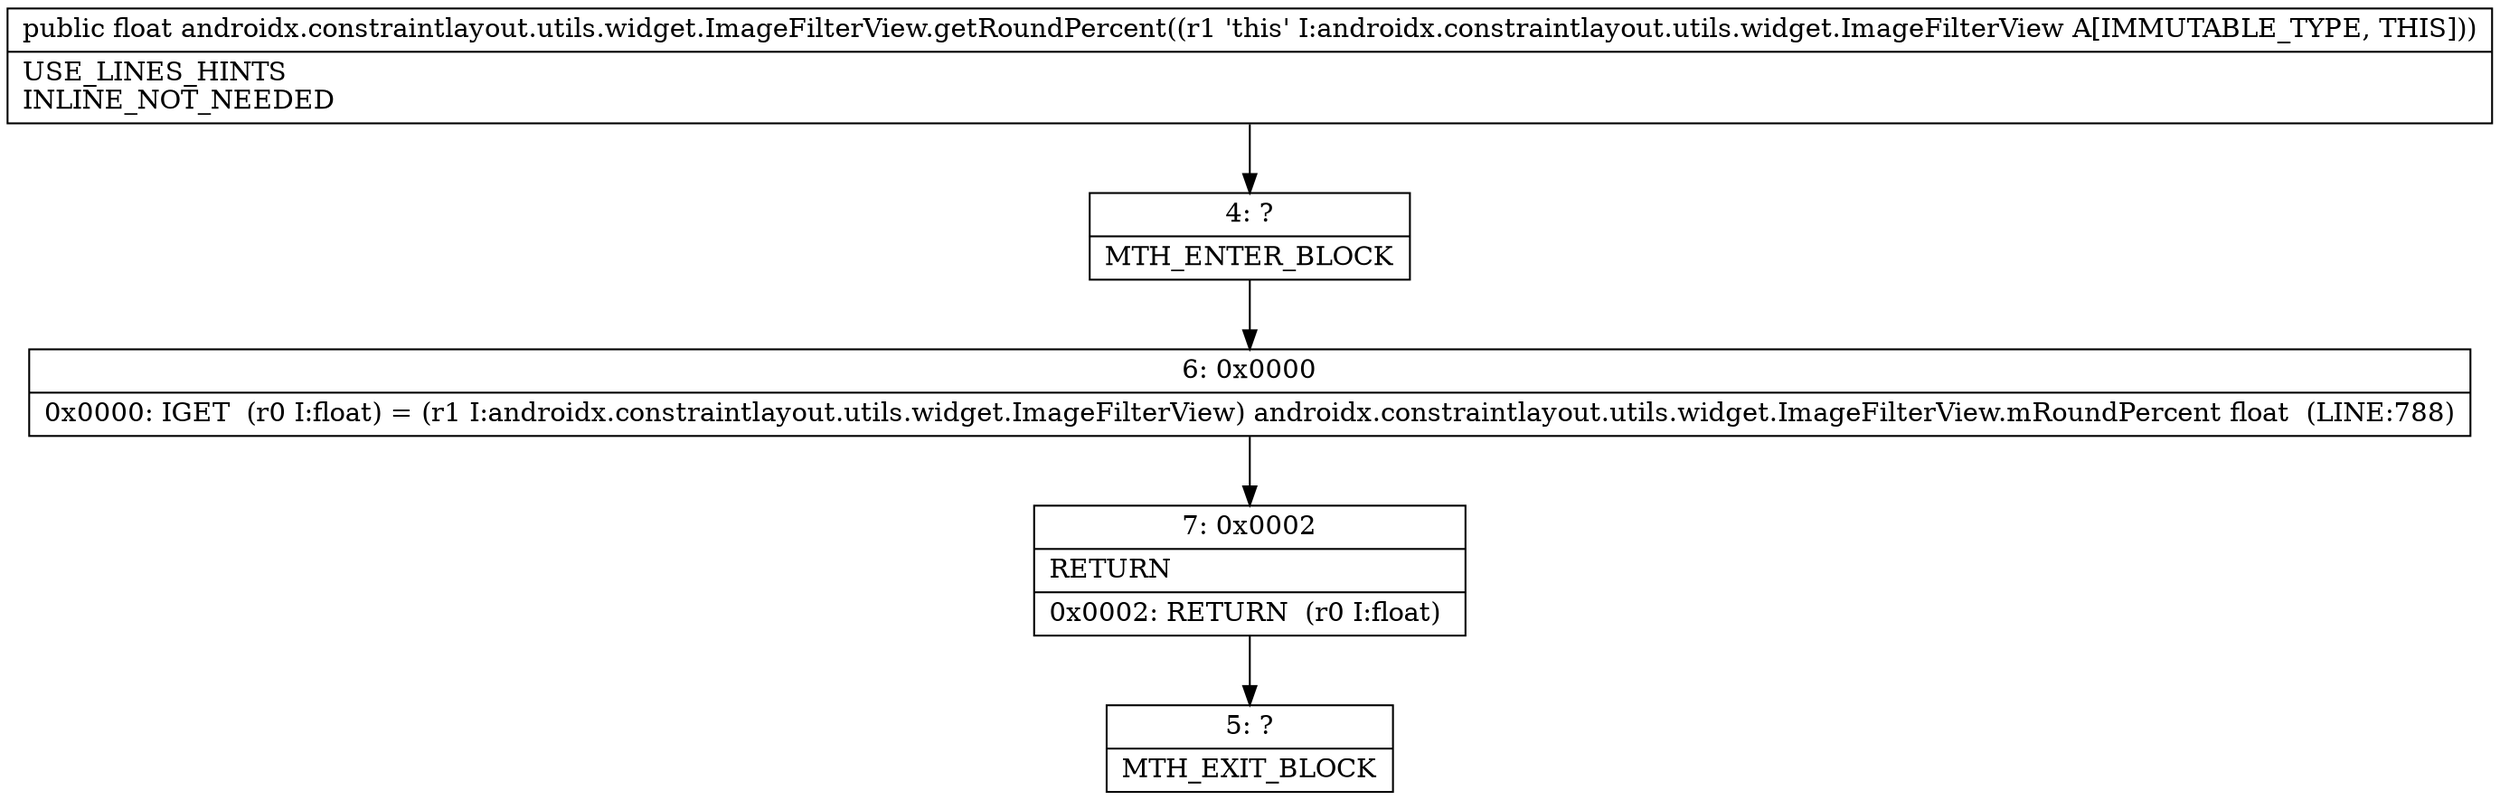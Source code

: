 digraph "CFG forandroidx.constraintlayout.utils.widget.ImageFilterView.getRoundPercent()F" {
Node_4 [shape=record,label="{4\:\ ?|MTH_ENTER_BLOCK\l}"];
Node_6 [shape=record,label="{6\:\ 0x0000|0x0000: IGET  (r0 I:float) = (r1 I:androidx.constraintlayout.utils.widget.ImageFilterView) androidx.constraintlayout.utils.widget.ImageFilterView.mRoundPercent float  (LINE:788)\l}"];
Node_7 [shape=record,label="{7\:\ 0x0002|RETURN\l|0x0002: RETURN  (r0 I:float) \l}"];
Node_5 [shape=record,label="{5\:\ ?|MTH_EXIT_BLOCK\l}"];
MethodNode[shape=record,label="{public float androidx.constraintlayout.utils.widget.ImageFilterView.getRoundPercent((r1 'this' I:androidx.constraintlayout.utils.widget.ImageFilterView A[IMMUTABLE_TYPE, THIS]))  | USE_LINES_HINTS\lINLINE_NOT_NEEDED\l}"];
MethodNode -> Node_4;Node_4 -> Node_6;
Node_6 -> Node_7;
Node_7 -> Node_5;
}

